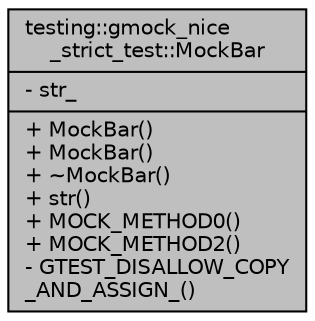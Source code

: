 digraph "testing::gmock_nice_strict_test::MockBar"
{
  edge [fontname="Helvetica",fontsize="10",labelfontname="Helvetica",labelfontsize="10"];
  node [fontname="Helvetica",fontsize="10",shape=record];
  Node1 [label="{testing::gmock_nice\l_strict_test::MockBar\n|- str_\l|+ MockBar()\l+ MockBar()\l+ ~MockBar()\l+ str()\l+ MOCK_METHOD0()\l+ MOCK_METHOD2()\l- GTEST_DISALLOW_COPY\l_AND_ASSIGN_()\l}",height=0.2,width=0.4,color="black", fillcolor="grey75", style="filled", fontcolor="black"];
}
